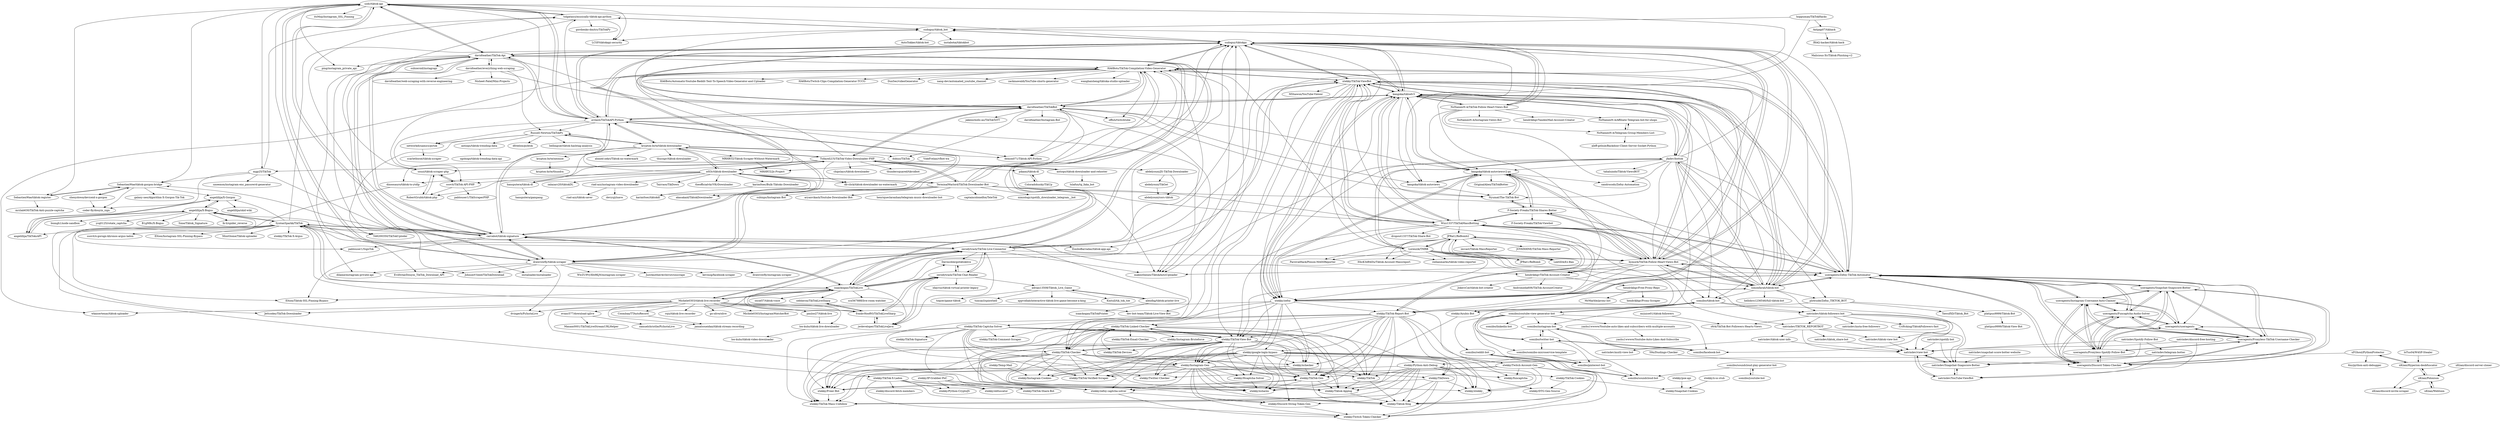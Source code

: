 digraph G {
"szdc/tiktok-api" -> "tolgatasci/musically-tiktok-api-python"
"szdc/tiktok-api" -> "davidteather/TikTok-Api"
"szdc/tiktok-api" -> "carcabot/tiktok-signature"
"szdc/tiktok-api" -> "drawrowfly/tiktok-scraper"
"szdc/tiktok-api" -> "sudoguy/tiktokpy"
"szdc/tiktok-api" -> "mgp25/TikTok"
"szdc/tiktok-api" -> "avilash/TikTokAPI-Python"
"szdc/tiktok-api" -> "itsMoji/Instagram_SSL_Pinning" ["e"=1]
"szdc/tiktok-api" -> "SebastienWae/tiktok-gorgon-bridge"
"szdc/tiktok-api" -> "ping/instagram_private_api" ["e"=1]
"szdc/tiktok-api" -> "SebastienWae/tiktok-register"
"szdc/tiktok-api" -> "snuzi/tiktok-scraper-php"
"szdc/tiktok-api" -> "dilame/instagram-private-api" ["e"=1]
"szdc/tiktok-api" -> "EmilioBarradas/tiktok-app-api"
"szdc/tiktok-api" -> "LCSP/tiktokapi-security"
"tolgatasci/musically-tiktok-api-python" -> "szdc/tiktok-api"
"tolgatasci/musically-tiktok-api-python" -> "LCSP/tiktokapi-security"
"tolgatasci/musically-tiktok-api-python" -> "sudoguy/tiktok_bot"
"tolgatasci/musically-tiktok-api-python" -> "gordienko-dmitry/TikTokPy"
"tolgatasci/musically-tiktok-api-python" -> "snuzi/tiktok-scraper-php"
"davidteather/TikTok-Api" -> "drawrowfly/tiktok-scraper"
"davidteather/TikTok-Api" -> "szdc/tiktok-api"
"davidteather/TikTok-Api" -> "carcabot/tiktok-signature"
"davidteather/TikTok-Api" -> "avilash/TikTokAPI-Python"
"davidteather/TikTok-Api" -> "sudoguy/tiktokpy"
"davidteather/TikTok-Api" -> "isaackogan/TikTokLive"
"davidteather/TikTok-Api" -> "subzeroid/instagrapi" ["e"=1]
"davidteather/TikTok-Api" -> "Evil0ctal/Douyin_TikTok_Download_API" ["e"=1]
"davidteather/TikTok-Api" -> "Johnserf-Seed/TikTokDownload" ["e"=1]
"davidteather/TikTok-Api" -> "zerodytrash/TikTok-Live-Connector"
"davidteather/TikTok-Api" -> "instaloader/instaloader" ["e"=1]
"davidteather/TikTok-Api" -> "davidteather/TikTokBot"
"davidteather/TikTok-Api" -> "davidteather/everything-web-scraping"
"davidteather/TikTok-Api" -> "ping/instagram_private_api" ["e"=1]
"davidteather/TikTok-Api" -> "HA6Bots/TikTok-Compilation-Video-Generator"
"davidteather/TikTokBot" -> "HA6Bots/TikTok-Compilation-Video-Generator"
"davidteather/TikTokBot" -> "sudoguy/tiktokpy"
"davidteather/TikTokBot" -> "Nyumat/The-TikTok-Bot"
"davidteather/TikTokBot" -> "avilash/TikTokAPI-Python"
"davidteather/TikTokBot" -> "offish/twitchtube" ["e"=1]
"davidteather/TikTokBot" -> "demon071/Tiktok-API-Python"
"davidteather/TikTokBot" -> "jakenicholls-au/TikTokToYT" ["e"=1]
"davidteather/TikTokBot" -> "kangoka/tiktodv3"
"davidteather/TikTokBot" -> "kangoka/tiktok-autoviews"
"davidteather/TikTokBot" -> "TufayelLUS/TikTok-Video-Downloader-PHP"
"davidteather/TikTokBot" -> "sudoguy/tiktok_bot"
"davidteather/TikTokBot" -> "makiisthenes/TiktokAutoUploader" ["e"=1]
"davidteather/TikTokBot" -> "kangoka/tiktok-autoviewsv2-py"
"davidteather/TikTokBot" -> "dobizz/TikTok"
"davidteather/TikTokBot" -> "davidteather/Instagram-Bot"
"drawrowfly/tiktok-scraper" -> "davidteather/TikTok-Api"
"drawrowfly/tiktok-scraper" -> "carcabot/tiktok-signature"
"drawrowfly/tiktok-scraper" -> "instaloader/instaloader" ["e"=1]
"drawrowfly/tiktok-scraper" -> "szdc/tiktok-api"
"drawrowfly/tiktok-scraper" -> "Johnserf-Seed/TikTokDownload" ["e"=1]
"drawrowfly/tiktok-scraper" -> "drawrowfly/instagram-scraper" ["e"=1]
"drawrowfly/tiktok-scraper" -> "WwZU9VyXfo9KjN/instagram-scraper" ["e"=1]
"drawrowfly/tiktok-scraper" -> "Evil0ctal/Douyin_TikTok_Download_API" ["e"=1]
"drawrowfly/tiktok-scraper" -> "sudoguy/tiktokpy"
"drawrowfly/tiktok-scraper" -> "HA6Bots/TikTok-Compilation-Video-Generator"
"drawrowfly/tiktok-scraper" -> "avilash/TikTokAPI-Python"
"drawrowfly/tiktok-scraper" -> "dvingerh/PyInstaLive" ["e"=1]
"drawrowfly/tiktok-scraper" -> "JustAnotherArchivist/snscrape" ["e"=1]
"drawrowfly/tiktok-scraper" -> "kevinzg/facebook-scraper" ["e"=1]
"drawrowfly/tiktok-scraper" -> "dilame/instagram-private-api" ["e"=1]
"HA6Bots/TikTok-Compilation-Video-Generator" -> "HA6Bots/Automatic-Youtube-Reddit-Text-To-Speech-Video-Generator-and-Uploader" ["e"=1]
"HA6Bots/TikTok-Compilation-Video-Generator" -> "davidteather/TikTokBot"
"HA6Bots/TikTok-Compilation-Video-Generator" -> "HA6Bots/Twitch-Clips-Compilation-Generator-TCCG-" ["e"=1]
"HA6Bots/TikTok-Compilation-Video-Generator" -> "sudoguy/tiktokpy"
"HA6Bots/TikTok-Compilation-Video-Generator" -> "makiisthenes/TiktokAutoUploader" ["e"=1]
"HA6Bots/TikTok-Compilation-Video-Generator" -> "DuxSec/videoGenerator" ["e"=1]
"HA6Bots/TikTok-Compilation-Video-Generator" -> "nang-dev/automated_youtube_channel" ["e"=1]
"HA6Bots/TikTok-Compilation-Video-Generator" -> "offish/twitchtube" ["e"=1]
"HA6Bots/TikTok-Compilation-Video-Generator" -> "zackmawaldi/YouTube-shorts-generator" ["e"=1]
"HA6Bots/TikTok-Compilation-Video-Generator" -> "kangoka/tiktodv3"
"HA6Bots/TikTok-Compilation-Video-Generator" -> "wkaisertexas/tiktok-uploader" ["e"=1]
"HA6Bots/TikTok-Compilation-Video-Generator" -> "wanghaisheng/tiktoka-studio-uploader" ["e"=1]
"HA6Bots/TikTok-Compilation-Video-Generator" -> "avilash/TikTokAPI-Python"
"HA6Bots/TikTok-Compilation-Video-Generator" -> "demon071/Tiktok-API-Python"
"HA6Bots/TikTok-Compilation-Video-Generator" -> "xtekky/TikTok-ViewBot"
"pikami/tiktok-dl" -> "Coloradohusky/TikUp"
"F-Society-Freaks/TikTok-Shares-Botter" -> "Nyumat/The-TikTok-Bot"
"F-Society-Freaks/TikTok-Shares-Botter" -> "F-Society-Freaks/TikTok-Viewbot"
"F-Society-Freaks/TikTok-Shares-Botter" -> "kangoka/tiktok-autoviewsv2-py"
"F-Society-Freaks/TikTok-Shares-Botter" -> "bymork/TikTok-Follow-Heart-Views-Bot"
"F-Society-Freaks/TikTok-Shares-Botter" -> "Wizz1337/TikTokMassBotting"
"antiops/tiktok-downloader-and-rehoster" -> "TufayelLUS/TikTok-Video-Downloader-PHP"
"antiops/tiktok-downloader-and-rehoster" -> "lulafun/tg_faka_bot" ["e"=1]
"kangoka/tiktodv3" -> "kangoka/tiktok-autoviewsv2-py"
"kangoka/tiktodv3" -> "sudoguy/tiktokpy"
"kangoka/tiktodv3" -> "simonfarah/tiktok-bot"
"kangoka/tiktodv3" -> "xtekky/zefoy"
"kangoka/tiktodv3" -> "useragents/Zefoy-TikTok-Automator"
"kangoka/tiktodv3" -> "xtekky/TikTok-ViewBot"
"kangoka/tiktodv3" -> "kangoka/tiktok-autoviews"
"kangoka/tiktodv3" -> "NoNameoN-A/TikTok-Follow-Heart-Views-Bot"
"kangoka/tiktodv3" -> "HA6Bots/TikTok-Compilation-Video-Generator"
"kangoka/tiktodv3" -> "bymork/TikTok-Follow-Heart-Views-Bot"
"kangoka/tiktodv3" -> "Wizz1337/TikTokMassBotting"
"kangoka/tiktodv3" -> "davidteather/TikTokBot"
"kangoka/tiktodv3" -> "Nyumat/The-TikTok-Bot"
"kangoka/tiktodv3" -> "somiibo/tiktok-bot"
"kangoka/tiktodv3" -> "jfadev/bottok"
"hoppuman/TikTokHacks" -> "kangoka/tiktok-autoviews"
"hoppuman/TikTokHacks" -> "Antpap07/tikhack"
"hoppuman/TikTokHacks" -> "sudoguy/tiktok_bot"
"avilash/TikTokAPI-Python" -> "sudoguy/tiktokpy"
"avilash/TikTokAPI-Python" -> "davidteather/TikTok-Api"
"avilash/TikTokAPI-Python" -> "demon071/Tiktok-API-Python"
"avilash/TikTokAPI-Python" -> "davidteather/TikTokBot"
"avilash/TikTokAPI-Python" -> "HA6Bots/TikTok-Compilation-Video-Generator"
"avilash/TikTokAPI-Python" -> "szdc/tiktok-api"
"avilash/TikTokAPI-Python" -> "krypton-byte/tiktok-downloader"
"avilash/TikTokAPI-Python" -> "Russell-Newton/TikTokPy"
"avilash/TikTokAPI-Python" -> "carcabot/tiktok-signature"
"avilash/TikTokAPI-Python" -> "ssovit/TikTok-API-PHP"
"avilash/TikTokAPI-Python" -> "drawrowfly/tiktok-scraper"
"avilash/TikTokAPI-Python" -> "tolgatasci/musically-tiktok-api-python"
"avilash/TikTokAPI-Python" -> "kangoka/tiktodv3"
"avilash/TikTokAPI-Python" -> "makiisthenes/TiktokAutoUploader" ["e"=1]
"avilash/TikTokAPI-Python" -> "networkdynamics/pytok"
"TufayelLUS/TikTok-Video-Downloader-PHP" -> "RobertGrubb/tiktok-php"
"TufayelLUS/TikTok-Video-Downloader-PHP" -> "snuzi/tiktok-scraper-php"
"TufayelLUS/TikTok-Video-Downloader-PHP" -> "chipslays/tiktok-downloader"
"TufayelLUS/TikTok-Video-Downloader-PHP" -> "ssovit/TikTok-API-PHP"
"TufayelLUS/TikTok-Video-Downloader-PHP" -> "antiops/tiktok-downloader-and-rehoster"
"TufayelLUS/TikTok-Video-Downloader-PHP" -> "mgp25/TikTok"
"TufayelLUS/TikTok-Video-Downloader-PHP" -> "davidteather/TikTokBot"
"TufayelLUS/TikTok-Video-Downloader-PHP" -> "pikami/tiktok-dl"
"TufayelLUS/TikTok-Video-Downloader-PHP" -> "db-click/tiktok-downloader-no-watermark"
"TufayelLUS/TikTok-Video-Downloader-PHP" -> "krypton-byte/tiktok-downloader"
"TufayelLUS/TikTok-Video-Downloader-PHP" -> "thundersquared/tikvidbot"
"TufayelLUS/TikTok-Video-Downloader-PHP" -> "TerminalWarlord/TikTok-Downloader-Bot"
"TufayelLUS/TikTok-Video-Downloader-PHP" -> "n0l3r/tiktok-downloader"
"TufayelLUS/TikTok-Video-Downloader-PHP" -> "abdelyouni/JS-TikTok-Downloader"
"TufayelLUS/TikTok-Video-Downloader-PHP" -> "HA6Bots/TikTok-Compilation-Video-Generator"
"carcabot/tiktok-signature" -> "Eltion/Tiktok-SSL-Pinning-Bypass" ["e"=1]
"carcabot/tiktok-signature" -> "davidteather/TikTok-Api"
"carcabot/tiktok-signature" -> "sudoguy/tiktokpy"
"carcabot/tiktok-signature" -> "SyntaxSparkk/TikTok"
"carcabot/tiktok-signature" -> "szdc/tiktok-api"
"carcabot/tiktok-signature" -> "SebastienWae/tiktok-gorgon-bridge"
"carcabot/tiktok-signature" -> "drawrowfly/tiktok-scraper"
"carcabot/tiktok-signature" -> "pablouser1/SignTok"
"carcabot/tiktok-signature" -> "angelillija/X-Bogus"
"carcabot/tiktok-signature" -> "mgp25/TikTok"
"carcabot/tiktok-signature" -> "isaackogan/TikTokLive"
"carcabot/tiktok-signature" -> "tolgatasci/musically-tiktok-api-python"
"carcabot/tiktok-signature" -> "EmilioBarradas/tiktok-app-api"
"carcabot/tiktok-signature" -> "avilash/TikTokAPI-Python"
"carcabot/tiktok-signature" -> "zerodytrash/TikTok-Live-Connector"
"kangoka/tiktok-autoviewsv2-py" -> "kangoka/tiktok-autoviews"
"kangoka/tiktok-autoviewsv2-py" -> "Nyumat/The-TikTok-Bot"
"kangoka/tiktok-autoviewsv2-py" -> "kangoka/tiktodv3"
"kangoka/tiktok-autoviewsv2-py" -> "bymork/TikTok-Follow-Heart-Views-Bot"
"kangoka/tiktok-autoviewsv2-py" -> "OriginalAlien/TikTokBotter"
"kangoka/tiktok-autoviewsv2-py" -> "F-Society-Freaks/TikTok-Shares-Botter"
"kangoka/tiktok-autoviewsv2-py" -> "sandrocods/Zefoy-Automation"
"kangoka/tiktok-autoviewsv2-py" -> "xtekky/zefoy"
"sudoguy/tiktokpy" -> "kangoka/tiktodv3"
"sudoguy/tiktokpy" -> "avilash/TikTokAPI-Python"
"sudoguy/tiktokpy" -> "HA6Bots/TikTok-Compilation-Video-Generator"
"sudoguy/tiktokpy" -> "sudoguy/tiktok_bot"
"sudoguy/tiktokpy" -> "makiisthenes/TiktokAutoUploader" ["e"=1]
"sudoguy/tiktokpy" -> "xtekky/TikTok-ViewBot"
"sudoguy/tiktokpy" -> "xtekky/zefoy"
"sudoguy/tiktokpy" -> "davidteather/TikTokBot"
"sudoguy/tiktokpy" -> "simonfarah/tiktok-bot"
"sudoguy/tiktokpy" -> "bymork/TikTok-Follow-Heart-Views-Bot"
"sudoguy/tiktokpy" -> "carcabot/tiktok-signature"
"sudoguy/tiktokpy" -> "useragents/Zefoy-TikTok-Automator"
"sudoguy/tiktokpy" -> "hendrikbgr/TikTok-Account-Creator"
"sudoguy/tiktokpy" -> "davidteather/TikTok-Api"
"sudoguy/tiktokpy" -> "NoNameoN-A/TikTok-Follow-Heart-Views-Bot"
"pauloo27/tiktok-live" -> "loo-kuhs/tiktok-live-downloader"
"Nyumat/The-TikTok-Bot" -> "kangoka/tiktok-autoviewsv2-py"
"Nyumat/The-TikTok-Bot" -> "F-Society-Freaks/TikTok-Shares-Botter"
"ssovit/TikTok-API-PHP" -> "RobertGrubb/tiktok-php"
"ssovit/TikTok-API-PHP" -> "snuzi/tiktok-scraper-php"
"ssovit/TikTok-API-PHP" -> "pablouser1/TikScraperPHP"
"shenydowa/deviceid-x-gorgon" -> "SebastienWae/tiktok-gorgon-bridge"
"shenydowa/deviceid-x-gorgon" -> "coder-fly/douyin_sign"
"kangoka/tiktok-autoviews" -> "kangoka/tiktok-autoviewsv2-py"
"kangoka/tiktok-autoviews" -> "Nyumat/The-TikTok-Bot"
"sudoguy/tiktok_bot" -> "AutoTokker/tiktok-bot"
"sudoguy/tiktok_bot" -> "sudoguy/tiktokpy"
"sudoguy/tiktok_bot" -> "instabotai/tiktokbot"
"sudoguy/tiktok_bot" -> "LCSP/tiktokapi-security"
"sudoguy/tiktok_bot" -> "tolgatasci/musically-tiktok-api-python"
"SebastienWae/tiktok-gorgon-bridge" -> "SebastienWae/tiktok-register"
"SebastienWae/tiktok-gorgon-bridge" -> "galaxy-neo/Algorithm-X-Gorgon-Tik-Tok"
"SebastienWae/tiktok-gorgon-bridge" -> "shenydowa/deviceid-x-gorgon"
"SebastienWae/tiktok-gorgon-bridge" -> "coder-fly/douyin_sign"
"SebastienWae/tiktok-gorgon-bridge" -> "angelillija/X-Gorgon"
"SebastienWae/tiktok-register" -> "SebastienWae/tiktok-gorgon-bridge"
"SebastienWae/tiktok-register" -> "mrzlab630/TikTok-Anti-puzzle-captcha"
"snuzi/tiktok-scraper-php" -> "RobertGrubb/tiktok-php"
"snuzi/tiktok-scraper-php" -> "ssovit/TikTok-API-PHP"
"Coloradohusky/TikUp" -> "pikami/tiktok-dl"
"mgp25/TikTok" -> "SebastienWae/tiktok-gorgon-bridge"
"mgp25/TikTok" -> "coder-fly/douyin_sign"
"mgp25/TikTok" -> "tolgatasci/musically-tiktok-api-python"
"mgp25/TikTok" -> "unoemon/instagram-enc_passowrd-generator"
"RobertGrubb/tiktok-php" -> "snuzi/tiktok-scraper-php"
"NoNameoN-A/Telegram-Group-Members-List-" -> "NoNameoN-A/Affiliate-Telegram-bot-for-shops"
"NoNameoN-A/Telegram-Group-Members-List-" -> "aleff-github/Backdoor-Client-Server-Socket-Python"
"bymork/TikTok-Follow-Heart-Views-Bot" -> "useragents/Zefoy-TikTok-Automator"
"bymork/TikTok-Follow-Heart-Views-Bot" -> "Wizz1337/TikTokMassBotting"
"bymork/TikTok-Follow-Heart-Views-Bot" -> "simonfarah/tiktok-bot"
"bymork/TikTok-Follow-Heart-Views-Bot" -> "kangoka/tiktok-autoviewsv2-py"
"bymork/TikTok-Follow-Heart-Views-Bot" -> "xtekky/TikTok-ViewBot"
"bymork/TikTok-Follow-Heart-Views-Bot" -> "F-Society-Freaks/TikTok-Shares-Botter"
"bymork/TikTok-Follow-Heart-Views-Bot" -> "sudoguy/tiktokpy"
"bymork/TikTok-Follow-Heart-Views-Bot" -> "kangoka/tiktodv3"
"bymork/TikTok-Follow-Heart-Views-Bot" -> "xtekky/zefoy"
"bymork/TikTok-Follow-Heart-Views-Bot" -> "natrixdev/tiktok-followers-bot"
"bymork/TikTok-Follow-Heart-Views-Bot" -> "somiibo/tiktok-bot"
"bymork/TikTok-Follow-Heart-Views-Bot" -> "makiisthenes/TiktokAutoUploader" ["e"=1]
"bymork/TikTok-Follow-Heart-Views-Bot" -> "HA6Bots/TikTok-Compilation-Video-Generator"
"bymork/TikTok-Follow-Heart-Views-Bot" -> "hendrikbgr/TikTok-Account-Creator"
"bymork/TikTok-Follow-Heart-Views-Bot" -> "xtekky/TikTok-View-Bot"
"hendrikbgr/Free-Proxy-Repo" -> "hendrikbgr/Proxy-Scraper"
"hendrikbgr/Free-Proxy-Repo" -> "MrMarble/proxy-list" ["e"=1]
"MRHRTZ/Tiktok-Scraper-Without-Watermark" -> "MRHRTZ/Js-Project"
"hendrikbgr/TikTok-Account-Creator" -> "Andromeda606/TikTok-AccountCreator"
"hendrikbgr/TikTok-Account-Creator" -> "hendrikbgr/Free-Proxy-Repo"
"hendrikbgr/TikTok-Account-Creator" -> "JokersCat/tiktok-bot-creator"
"Antpap07/tikhack" -> "IRAQ-hacker/tiktok-hack"
"krypton-byte/tiktok-downloader" -> "Russell-Newton/TikTokPy"
"krypton-byte/tiktok-downloader" -> "hansputera/tiktok-dl"
"krypton-byte/tiktok-downloader" -> "thucngv/tiktok-downloader"
"krypton-byte/tiktok-downloader" -> "n0l3r/tiktok-downloader"
"krypton-byte/tiktok-downloader" -> "demon071/Tiktok-API-Python"
"krypton-byte/tiktok-downloader" -> "dobizz/TikTok"
"krypton-byte/tiktok-downloader" -> "MRHRTZ/Tiktok-Scraper-Without-Watermark"
"krypton-byte/tiktok-downloader" -> "TufayelLUS/TikTok-Video-Downloader-PHP"
"krypton-byte/tiktok-downloader" -> "avilash/TikTokAPI-Python"
"krypton-byte/tiktok-downloader" -> "krypton-byte/neonize"
"krypton-byte/tiktok-downloader" -> "ahmed-zekri/Tiktok-no-watermark"
"krypton-byte/tiktok-downloader" -> "dinoosauro/tiktok-to-ytdlp"
"abdelyouni/JS-TikTok-Downloader" -> "abdelyouni/cors-tiktok"
"abdelyouni/JS-TikTok-Downloader" -> "abdelyouni/TikGet"
"antiops/tiktok-trending-data" -> "ogohogo/tiktok-trending-data-api"
"abdelyouni/TikGet" -> "abdelyouni/cors-tiktok"
"NoNameoN-A/TikTok-Follow-Heart-Views-Bot" -> "NoNameoN-A/Instagram-Views-Bot"
"NoNameoN-A/TikTok-Follow-Heart-Views-Bot" -> "kangoka/tiktodv3"
"NoNameoN-A/TikTok-Follow-Heart-Views-Bot" -> "sudoguy/tiktokpy"
"NoNameoN-A/TikTok-Follow-Heart-Views-Bot" -> "hendrikbgr/YandexMail-Account-Creator" ["e"=1]
"NoNameoN-A/TikTok-Follow-Heart-Views-Bot" -> "Nyumat/The-TikTok-Bot"
"NoNameoN-A/TikTok-Follow-Heart-Views-Bot" -> "kangoka/tiktok-autoviewsv2-py"
"NoNameoN-A/TikTok-Follow-Heart-Views-Bot" -> "sudoguy/tiktok_bot"
"NoNameoN-A/TikTok-Follow-Heart-Views-Bot" -> "NoNameoN-A/Telegram-Group-Members-List-"
"NoNameoN-A/TikTok-Follow-Heart-Views-Bot" -> "NoNameoN-A/Affiliate-Telegram-bot-for-shops"
"VideFrelan/vfbot-wa" -> "MRHRTZ/Js-Project"
"NoNameoN-A/Affiliate-Telegram-bot-for-shops" -> "NoNameoN-A/Telegram-Group-Members-List-"
"zerodytrash/TikTok-Live-Connector" -> "isaackogan/TikTokLive"
"zerodytrash/TikTok-Live-Connector" -> "zerodytrash/TikTok-Chat-Reader"
"zerodytrash/TikTok-Live-Connector" -> "frankvHoof93/TikTokLiveSharp"
"zerodytrash/TikTok-Live-Connector" -> "Michele0303/tiktok-live-recorder"
"zerodytrash/TikTok-Live-Connector" -> "jwdeveloper/TikTokLiveJava"
"zerodytrash/TikTok-Live-Connector" -> "Davincible/gotiktoklive"
"zerodytrash/TikTok-Live-Connector" -> "davidteather/TikTok-Api"
"zerodytrash/TikTok-Live-Connector" -> "sudoguy/tiktokpy"
"zerodytrash/TikTok-Live-Connector" -> "carcabot/tiktok-signature"
"zerodytrash/TikTok-Live-Connector" -> "xtekky/TikTok-ViewBot"
"zerodytrash/TikTok-Live-Connector" -> "drawrowfly/tiktok-scraper"
"zerodytrash/TikTok-Live-Connector" -> "SyntaxSparkk/TikTok"
"zerodytrash/TikTok-Live-Connector" -> "bymork/TikTok-Follow-Heart-Views-Bot"
"zerodytrash/TikTok-Live-Connector" -> "HA6Bots/TikTok-Compilation-Video-Generator"
"zerodytrash/TikTok-Live-Connector" -> "makiisthenes/TiktokAutoUploader" ["e"=1]
"simonfarah/tiktok-bot" -> "useragents/Zefoy-TikTok-Automator"
"simonfarah/tiktok-bot" -> "xtekky/TikTok-ViewBot"
"simonfarah/tiktok-bot" -> "kangoka/tiktodv3"
"simonfarah/tiktok-bot" -> "bymork/TikTok-Follow-Heart-Views-Bot"
"simonfarah/tiktok-bot" -> "xtekky/zefoy"
"simonfarah/tiktok-bot" -> "sudoguy/tiktokpy"
"simonfarah/tiktok-bot" -> "jfadev/bottok"
"simonfarah/tiktok-bot" -> "Wizz1337/TikTokMassBotting"
"simonfarah/tiktok-bot" -> "natrixdev/tiktok-followers-bot"
"simonfarah/tiktok-bot" -> "kangoka/tiktok-autoviewsv2-py"
"simonfarah/tiktok-bot" -> "somiibo/tiktok-bot"
"simonfarah/tiktok-bot" -> "plowside/Zefoy_TIKTOK_BOT"
"simonfarah/tiktok-bot" -> "HA6Bots/TikTok-Compilation-Video-Generator"
"simonfarah/tiktok-bot" -> "F-Society-Freaks/TikTok-Shares-Botter"
"simonfarah/tiktok-bot" -> "hellobro1236546/full-tiktok-bot"
"Wizz1337/TikTokMassBotting" -> "bymork/TikTok-Follow-Heart-Views-Bot"
"Wizz1337/TikTokMassBotting" -> "xtekky/TikTok-ViewBot"
"Wizz1337/TikTokMassBotting" -> "useragents/Zefoy-TikTok-Automator"
"Wizz1337/TikTokMassBotting" -> "F-Society-Freaks/TikTok-Shares-Botter"
"Wizz1337/TikTokMassBotting" -> "simonfarah/tiktok-bot"
"Wizz1337/TikTokMassBotting" -> "kangoka/tiktodv3"
"Wizz1337/TikTokMassBotting" -> "xtekky/zefoy"
"Wizz1337/TikTokMassBotting" -> "sudoguy/tiktokpy"
"Wizz1337/TikTokMassBotting" -> "xtekky/TikTok-View-Bot"
"Wizz1337/TikTokMassBotting" -> "HA6Bots/TikTok-Compilation-Video-Generator"
"Wizz1337/TikTokMassBotting" -> "dropout1337/TikTok-Share-Bot" ["e"=1]
"Wizz1337/TikTokMassBotting" -> "hendrikbgr/TikTok-Account-Creator"
"Wizz1337/TikTokMassBotting" -> "kangoka/tiktok-autoviewsv2-py"
"Wizz1337/TikTokMassBotting" -> "xtekky/TikTok-Report-Bot"
"Wizz1337/TikTokMassBotting" -> "JPRat1/ReBomb2"
"useragents/Proxyless-TikTok-Username-Checker" -> "useragents/Discord-Token-Checker"
"useragents/Proxyless-TikTok-Username-Checker" -> "useragents/Proxyless-Spotify-Follow-Bot"
"useragents/Proxyless-TikTok-Username-Checker" -> "useragents/useragents"
"useragents/Proxyless-TikTok-Username-Checker" -> "useragents/Funcaptcha-Audio-Solver"
"useragents/Proxyless-TikTok-Username-Checker" -> "useragents/Instagram-Username-Auto-Claimer"
"useragents/Proxyless-TikTok-Username-Checker" -> "useragents/Snapchat-Snapscore-Botter"
"useragents/Proxyless-TikTok-Username-Checker" -> "useragents/Zefoy-TikTok-Automator"
"useragents/Instagram-Username-Auto-Claimer" -> "useragents/useragents"
"useragents/Instagram-Username-Auto-Claimer" -> "useragents/Discord-Token-Checker"
"useragents/Instagram-Username-Auto-Claimer" -> "useragents/Proxyless-Spotify-Follow-Bot"
"useragents/Instagram-Username-Auto-Claimer" -> "useragents/Proxyless-TikTok-Username-Checker"
"useragents/Instagram-Username-Auto-Claimer" -> "useragents/Funcaptcha-Audio-Solver"
"useragents/Instagram-Username-Auto-Claimer" -> "useragents/Snapchat-Snapscore-Botter"
"useragents/Instagram-Username-Auto-Claimer" -> "useragents/Zefoy-TikTok-Automator"
"useragents/Proxyless-Spotify-Follow-Bot" -> "useragents/Discord-Token-Checker"
"useragents/Proxyless-Spotify-Follow-Bot" -> "useragents/useragents"
"useragents/Proxyless-Spotify-Follow-Bot" -> "useragents/Proxyless-TikTok-Username-Checker"
"useragents/Proxyless-Spotify-Follow-Bot" -> "useragents/Funcaptcha-Audio-Solver"
"useragents/Proxyless-Spotify-Follow-Bot" -> "useragents/Instagram-Username-Auto-Claimer"
"useragents/Proxyless-Spotify-Follow-Bot" -> "useragents/Snapchat-Snapscore-Botter"
"useragents/Proxyless-Spotify-Follow-Bot" -> "useragents/Zefoy-TikTok-Automator"
"useragents/useragents" -> "useragents/Discord-Token-Checker"
"useragents/useragents" -> "useragents/Instagram-Username-Auto-Claimer"
"useragents/useragents" -> "useragents/Proxyless-Spotify-Follow-Bot"
"useragents/useragents" -> "useragents/Proxyless-TikTok-Username-Checker"
"useragents/useragents" -> "useragents/Funcaptcha-Audio-Solver"
"useragents/Discord-Token-Checker" -> "useragents/useragents"
"useragents/Discord-Token-Checker" -> "useragents/Proxyless-Spotify-Follow-Bot"
"useragents/Discord-Token-Checker" -> "useragents/Funcaptcha-Audio-Solver"
"useragents/Discord-Token-Checker" -> "useragents/Proxyless-TikTok-Username-Checker"
"useragents/Discord-Token-Checker" -> "useragents/Instagram-Username-Auto-Claimer"
"useragents/Discord-Token-Checker" -> "useragents/Zefoy-TikTok-Automator"
"useragents/Discord-Token-Checker" -> "useragents/Snapchat-Snapscore-Botter"
"xtekky/Instagram-Gen" -> "xtekky/TikTok-Gen"
"xtekky/Instagram-Gen" -> "xtekky/Tiktok-Xlog"
"xtekky/Instagram-Gen" -> "xtekky/xshares"
"xtekky/Instagram-Gen" -> "xtekky/Tiktok-Applog"
"xtekky/Instagram-Gen" -> "xtekky/xtekky_"
"xtekky/Instagram-Gen" -> "xtekky/TikTok-Mass-Unfollow"
"xtekky/Instagram-Gen" -> "xtekky/Hcaptcha-Solver"
"xtekky/Instagram-Gen" -> "xtekky/funcaptcha"
"xtekky/Instagram-Gen" -> "xtekky/Instagram-Cookies"
"xtekky/Instagram-Gen" -> "xtekky/Twitter-Checker"
"xtekky/Instagram-Gen" -> "xtekky/Discord-String-Token-Gen"
"xtekky/Instagram-Gen" -> "xtekky/TikTok-Verified-Scraper"
"xtekky/Instagram-Gen" -> "xtekky/TikDown"
"xtekky/Instagram-Gen" -> "xtekky/Twitch-Token-Checker"
"xtekky/Instagram-Gen" -> "xtekky/zefoy-captcha-solver"
"xtekky/zefoy" -> "xtekky/TikTok-ViewBot"
"xtekky/zefoy" -> "xtekky/TikTok-View-Bot"
"xtekky/zefoy" -> "xtekky/TikTok-Report-Bot"
"xtekky/zefoy" -> "useragents/Zefoy-TikTok-Automator"
"xtekky/zefoy" -> "xtekky/TikTok-Checker"
"xtekky/zefoy" -> "kangoka/tiktodv3"
"xtekky/zefoy" -> "simonfarah/tiktok-bot"
"xtekky/zefoy" -> "xtekky/Instagram-Gen"
"xtekky/zefoy" -> "sudoguy/tiktokpy"
"xtekky/zefoy" -> "xtekky/TikTok-Comment-Scraper"
"xtekky/zefoy" -> "xtekky/xchecker"
"xtekky/zefoy" -> "xtekky/google-login-bypass"
"xtekky/zefoy" -> "kangoka/tiktok-autoviewsv2-py"
"xtekky/zefoy" -> "xtekky/zefoy-captcha-solver"
"xtekky/zefoy" -> "xtekky/Twitch-Account-Gen"
"useragents/Funcaptcha-Audio-Solver" -> "useragents/Discord-Token-Checker"
"useragents/Funcaptcha-Audio-Solver" -> "useragents/Proxyless-Spotify-Follow-Bot"
"useragents/Funcaptcha-Audio-Solver" -> "useragents/Proxyless-TikTok-Username-Checker"
"useragents/Funcaptcha-Audio-Solver" -> "useragents/useragents"
"useragents/Funcaptcha-Audio-Solver" -> "useragents/Instagram-Username-Auto-Claimer"
"useragents/Funcaptcha-Audio-Solver" -> "useragents/Zefoy-TikTok-Automator"
"useragents/Funcaptcha-Audio-Solver" -> "useragents/Snapchat-Snapscore-Botter"
"useragents/Snapchat-Snapscore-Botter" -> "useragents/Proxyless-Spotify-Follow-Bot"
"useragents/Snapchat-Snapscore-Botter" -> "useragents/Discord-Token-Checker"
"useragents/Snapchat-Snapscore-Botter" -> "useragents/Proxyless-TikTok-Username-Checker"
"useragents/Snapchat-Snapscore-Botter" -> "useragents/Funcaptcha-Audio-Solver"
"useragents/Snapchat-Snapscore-Botter" -> "useragents/Instagram-Username-Auto-Claimer"
"useragents/Snapchat-Snapscore-Botter" -> "useragents/useragents"
"useragents/Snapchat-Snapscore-Botter" -> "useragents/Zefoy-TikTok-Automator"
"useragents/Zefoy-TikTok-Automator" -> "useragents/Discord-Token-Checker"
"useragents/Zefoy-TikTok-Automator" -> "useragents/Proxyless-Spotify-Follow-Bot"
"useragents/Zefoy-TikTok-Automator" -> "useragents/Funcaptcha-Audio-Solver"
"useragents/Zefoy-TikTok-Automator" -> "useragents/Proxyless-TikTok-Username-Checker"
"useragents/Zefoy-TikTok-Automator" -> "useragents/Snapchat-Snapscore-Botter"
"useragents/Zefoy-TikTok-Automator" -> "useragents/useragents"
"useragents/Zefoy-TikTok-Automator" -> "useragents/Instagram-Username-Auto-Claimer"
"useragents/Zefoy-TikTok-Automator" -> "xtekky/TikTok-ViewBot"
"useragents/Zefoy-TikTok-Automator" -> "bymork/TikTok-Follow-Heart-Views-Bot"
"useragents/Zefoy-TikTok-Automator" -> "xtekky/zefoy"
"useragents/Zefoy-TikTok-Automator" -> "simonfarah/tiktok-bot"
"useragents/Zefoy-TikTok-Automator" -> "kangoka/tiktodv3"
"useragents/Zefoy-TikTok-Automator" -> "Wizz1337/TikTokMassBotting"
"zerodytrash/TikTok-Chat-Reader" -> "zerodytrash/TikTok-Live-Connector"
"zerodytrash/TikTok-Chat-Reader" -> "isaackogan/TikTokLive"
"zerodytrash/TikTok-Chat-Reader" -> "Davincible/gotiktoklive"
"zerodytrash/TikTok-Chat-Reader" -> "jwdeveloper/TikTokLiveJava"
"zerodytrash/TikTok-Chat-Reader" -> "frankvHoof93/TikTokLiveSharp"
"zerodytrash/TikTok-Chat-Reader" -> "adrian13508/Tiktok_Live_Game"
"zerodytrash/TikTok-Chat-Reader" -> "idayrus/tiktok-virtual-printer-legacy"
"n0l3r/tiktok-downloader" -> "krypton-byte/tiktok-downloader"
"n0l3r/tiktok-downloader" -> "akasakaid/TiktokDownloader"
"n0l3r/tiktok-downloader" -> "TufayelLUS/TikTok-Video-Downloader-PHP"
"n0l3r/tiktok-downloader" -> "dinoosauro/tiktok-to-ytdlp"
"n0l3r/tiktok-downloader" -> "db-click/tiktok-downloader-no-watermark"
"n0l3r/tiktok-downloader" -> "zalazarc20/tiktokDL"
"n0l3r/tiktok-downloader" -> "Russell-Newton/TikTokPy"
"n0l3r/tiktok-downloader" -> "TerminalWarlord/TikTok-Downloader-Bot"
"n0l3r/tiktok-downloader" -> "hansputera/tiktok-dl"
"n0l3r/tiktok-downloader" -> "riad-azz/instagram-video-downloader"
"n0l3r/tiktok-downloader" -> "karim0sec/Bulk-Tiktoks-Downloader"
"n0l3r/tiktok-downloader" -> "karim0sec/tiktokdl"
"n0l3r/tiktok-downloader" -> "HA6Bots/TikTok-Compilation-Video-Generator"
"n0l3r/tiktok-downloader" -> "Tairraos/TikDown" ["e"=1]
"n0l3r/tiktok-downloader" -> "theofficialvkr/VKrDownloader"
"TerminalWarlord/TikTok-Downloader-Bot" -> "akasakaid/TiktokDownloader"
"TerminalWarlord/TikTok-Downloader-Bot" -> "subinps/Instagram-Bot" ["e"=1]
"TerminalWarlord/TikTok-Downloader-Bot" -> "aryanvikash/Youtube-Downloader-Bot" ["e"=1]
"TerminalWarlord/TikTok-Downloader-Bot" -> "HA6Bots/TikTok-Compilation-Video-Generator"
"TerminalWarlord/TikTok-Downloader-Bot" -> "TufayelLUS/TikTok-Video-Downloader-PHP"
"TerminalWarlord/TikTok-Downloader-Bot" -> "bymork/TikTok-Follow-Heart-Views-Bot"
"TerminalWarlord/TikTok-Downloader-Bot" -> "henriqueclaranhan/telegram-music-downloader-bot" ["e"=1]
"TerminalWarlord/TikTok-Downloader-Bot" -> "davidteather/TikTokBot"
"TerminalWarlord/TikTok-Downloader-Bot" -> "captaincolonelfox/TeleTok"
"TerminalWarlord/TikTok-Downloader-Bot" -> "sudoguy/tiktokpy"
"TerminalWarlord/TikTok-Downloader-Bot" -> "n0l3r/tiktok-downloader"
"TerminalWarlord/TikTok-Downloader-Bot" -> "useragents/Zefoy-TikTok-Automator"
"TerminalWarlord/TikTok-Downloader-Bot" -> "makiisthenes/TiktokAutoUploader" ["e"=1]
"TerminalWarlord/TikTok-Downloader-Bot" -> "Wizz1337/TikTokMassBotting"
"TerminalWarlord/TikTok-Downloader-Bot" -> "nimiology/spotify_downloader_telegram__bot" ["e"=1]
"isaackogan/TikTokLive" -> "zerodytrash/TikTok-Live-Connector"
"isaackogan/TikTokLive" -> "zerodytrash/TikTok-Chat-Reader"
"isaackogan/TikTokLive" -> "Michele0303/tiktok-live-recorder"
"isaackogan/TikTokLive" -> "jwdeveloper/TikTokLiveJava"
"isaackogan/TikTokLive" -> "davidteather/TikTok-Api"
"isaackogan/TikTokLive" -> "frankvHoof93/TikTokLiveSharp"
"isaackogan/TikTokLive" -> "sudoguy/tiktokpy"
"isaackogan/TikTokLive" -> "carcabot/tiktok-signature"
"isaackogan/TikTokLive" -> "Davincible/gotiktoklive"
"isaackogan/TikTokLive" -> "SyntaxSparkk/TikTok"
"isaackogan/TikTokLive" -> "sebheron/TikTokLiveSharp"
"isaackogan/TikTokLive" -> "xtekky/TikTok-ViewBot"
"isaackogan/TikTokLive" -> "Eltion/Tiktok-SSL-Pinning-Bypass" ["e"=1]
"isaackogan/TikTokLive" -> "scx567888/live-room-watcher" ["e"=1]
"isaackogan/TikTokLive" -> "oscie57/tiktok-voice" ["e"=1]
"xtekky/IP-Grabber-PoC" -> "xtekky/zefoy-captcha-solver"
"xtekky/IP-Grabber-PoC" -> "xtekky/Python-CryptoJS"
"xtekky/IP-Grabber-PoC" -> "xtekky/obfuscator"
"xtekky/IP-Grabber-PoC" -> "xtekky/TikTok-Share-Bot"
"xtekky/Twitch-Account-Gen" -> "xtekky/funcaptcha"
"xtekky/Twitch-Account-Gen" -> "xtekky/Twitter-Checker"
"xtekky/Twitch-Account-Gen" -> "xtekky/Twitch-Token-Checker"
"xtekky/Twitch-Account-Gen" -> "xtekky/Tiktok-Xlog"
"xtekky/Twitch-Account-Gen" -> "xtekky/TikTok-Gen"
"xtekky/Twitch-Account-Gen" -> "xtekky/xtekky_"
"JPRat1/ReBomb2" -> "xtekky/TikTok-Report-Bot"
"JPRat1/ReBomb2" -> "JPRat1/ReBomb"
"JPRat1/ReBomb2" -> "Lorenzik/TMRB"
"JPRat1/ReBomb2" -> "LeetIDA/Ez-Ban"
"JPRat1/ReBomb2" -> "natrixdev/TIKTOK_REPORTBOT"
"JPRat1/ReBomb2" -> "JOY6IX9INE/TikTok-Mass-Reporter"
"JPRat1/ReBomb2" -> "ParzivalHack/Poison-MASSReporter"
"JPRat1/ReBomb2" -> "H4cK3dR4Du/Tiktok-Account-Massreport" ["e"=1]
"JPRat1/ReBomb2" -> "imvast/Tiktok-MassReporter" ["e"=1]
"JPRat1/ReBomb2" -> "redianmarku/tiktok-video-reporter"
"sebheron/TikTokLiveSharp" -> "frankvHoof93/TikTokLiveSharp"
"hansputera/tiktok-dl" -> "hansputera/gampang"
"59n/Duolingo-Checker" -> "useragents/Discord-Token-Checker"
"IRAQ-hacker/tiktok-hack" -> "Malicious-Xv/Tiktok-Phishing-v2"
"Davincible/gotiktoklive" -> "zerodytrash/TikTok-Chat-Reader"
"evanc577/download-iglive" -> "samuelchristlie/PyInstaLive"
"evanc577/download-iglive" -> "Maxam0001/TikTokLiveStreamURLHelper"
"xtekky/xchecker" -> "xtekky/TikTok-Gen"
"xtekky/xchecker" -> "xtekky/TikTok-Verified-Scraper"
"xtekky/TikTok-Report-Bot" -> "xtekky/TikTok-View-Bot"
"xtekky/TikTok-Report-Bot" -> "xtekky/xchecker"
"xtekky/TikTok-Report-Bot" -> "xtekky/TikTok-Linked-Checker"
"xtekky/TikTok-Report-Bot" -> "xtekky/Instagram-Gen"
"xtekky/TikTok-Report-Bot" -> "xtekky/TikTok-Checker"
"xtekky/TikTok-Report-Bot" -> "xtekky/TikTok-Gen"
"xtekky/TikTok-Report-Bot" -> "xtekky/google-login-bypass"
"xtekky/TikTok-Report-Bot" -> "xtekky/TikDown"
"xtekky/TikTok-Report-Bot" -> "xtekky/Tiktok-Xlog"
"xtekky/TikTok-Report-Bot" -> "xtekky/TikTok"
"xtekky/TikTok-Report-Bot" -> "xtekky/TikTok-Verified-Scraper"
"xtekky/TikTok-Report-Bot" -> "JPRat1/ReBomb2"
"xtekky/TikTok-Report-Bot" -> "xtekky/xtekky_"
"xtekky/TikTok-Report-Bot" -> "xtekky/xshares"
"xtekky/TikTok-Report-Bot" -> "xtekky/Tiktok-Applog"
"karim0sec/Bulk-Tiktoks-Downloader" -> "karim0sec/tiktokdl"
"xtekky/google-login-bypass" -> "xtekky/funcaptcha"
"xtekky/google-login-bypass" -> "xtekky/xtekky_"
"xtekky/google-login-bypass" -> "xtekky/xshares"
"xtekky/google-login-bypass" -> "xtekky/TikTok-Verified-Scraper"
"xtekky/google-login-bypass" -> "xtekky/Tiktok-Xlog"
"xtekky/google-login-bypass" -> "xtekky/zefoy-captcha-solver"
"xtekky/google-login-bypass" -> "xtekky/TikDown"
"xtekky/google-login-bypass" -> "xtekky/Instagram-Gen"
"xtekky/google-login-bypass" -> "xtekky/Discord-String-Token-Gen"
"xtekky/google-login-bypass" -> "xtekky/Hcaptcha-Solver"
"xtekky/google-login-bypass" -> "xtekky/Twitter-Checker"
"xtekky/google-login-bypass" -> "xtekky/TikTok-Mass-Unfollow"
"xtekky/google-login-bypass" -> "xtekky/Twitch-Token-Checker"
"xtekky/google-login-bypass" -> "xtekky/Instagram-Cookies"
"xtekky/google-login-bypass" -> "xtekky/xchecker"
"xtekky/TikDown" -> "xtekky/Twitch-Token-Checker"
"xtekky/TikDown" -> "xtekky/zefoy-captcha-solver"
"xtekky/TikDown" -> "xtekky/TikTok-Mass-Unfollow"
"xtekky/TikDown" -> "xtekky/xtekky_"
"xtekky/TikDown" -> "xtekky/Tiktok-Xlog"
"natrixdev/TIKTOK_REPORTBOT" -> "natrixdev/view-bot"
"natrixdev/TIKTOK_REPORTBOT" -> "natrixdev/Snapchat-Snapscore-Botter"
"natrixdev/TIKTOK_REPORTBOT" -> "natrixdev/tiktok-user-info"
"natrixdev/TIKTOK_REPORTBOT" -> "natrixdev/tiktok_share-bot"
"natrixdev/TIKTOK_REPORTBOT" -> "natrixdev/tiktok-view-bot"
"adrian13508/Tiktok_Live_Game" -> "Kintull/tik_tok_toe"
"adrian13508/Tiktok_Live_Game" -> "alexdhg/tiktok-printer-live"
"adrian13508/Tiktok_Live_Game" -> "toqcer/game-tiktok"
"adrian13508/Tiktok_Live_Game" -> "tuncayl/spinwhell"
"adrian13508/Tiktok_Live_Game" -> "appvidlab/interactive-tiktok-live-game-become-a-king"
"natrixdev/tiktok_share-bot" -> "natrixdev/view-bot"
"SyntaxSparkk/TikTok" -> "Eltion/Tiktok-SSL-Pinning-Bypass" ["e"=1]
"SyntaxSparkk/TikTok" -> "ssovit/x-gorogn-khronos-argus-ladon" ["e"=1]
"SyntaxSparkk/TikTok" -> "angelillija/X-Gorgon"
"SyntaxSparkk/TikTok" -> "xtekky/TikTok-Captcha-Solver"
"SyntaxSparkk/TikTok" -> "angelillija/X-Bogus"
"SyntaxSparkk/TikTok" -> "carcabot/tiktok-signature"
"SyntaxSparkk/TikTok" -> "angelillija/TikToksAPI"
"SyntaxSparkk/TikTok" -> "Eltion/Instagram-SSL-Pinning-Bypass" ["e"=1]
"SyntaxSparkk/TikTok" -> "sudoguy/tiktokpy"
"SyntaxSparkk/TikTok" -> "xtekky/TikTok-X-Ladon"
"SyntaxSparkk/TikTok" -> "hendrikbgr/TikTok-Account-Creator"
"SyntaxSparkk/TikTok" -> "MiniGlome/Tiktok-uploader" ["e"=1]
"SyntaxSparkk/TikTok" -> "isaackogan/TikTokLive"
"SyntaxSparkk/TikTok" -> "546200350/TikTokUploder" ["e"=1]
"SyntaxSparkk/TikTok" -> "xtekky/TIkTok-X-Argus" ["e"=1]
"xtekky/TikTok-ViewBot" -> "xtekky/zefoy"
"xtekky/TikTok-ViewBot" -> "useragents/Zefoy-TikTok-Automator"
"xtekky/TikTok-ViewBot" -> "simonfarah/tiktok-bot"
"xtekky/TikTok-ViewBot" -> "xtekky/TikTok-Report-Bot"
"xtekky/TikTok-ViewBot" -> "kangoka/tiktodv3"
"xtekky/TikTok-ViewBot" -> "bymork/TikTok-Follow-Heart-Views-Bot"
"xtekky/TikTok-ViewBot" -> "sudoguy/tiktokpy"
"xtekky/TikTok-ViewBot" -> "Wizz1337/TikTokMassBotting"
"xtekky/TikTok-ViewBot" -> "xtekky/TikTok-Checker"
"xtekky/TikTok-ViewBot" -> "xtekky/TikTok-View-Bot"
"xtekky/TikTok-ViewBot" -> "jfadev/bottok"
"xtekky/TikTok-ViewBot" -> "xtekky/TikTok-Linked-Checker"
"xtekky/TikTok-ViewBot" -> "HA6Bots/TikTok-Compilation-Video-Generator"
"xtekky/TikTok-ViewBot" -> "MShawon/YouTube-Viewer" ["e"=1]
"xtekky/TikTok-ViewBot" -> "xtekky/Instagram-Gen"
"somiibo/tiktok-bot" -> "somiibo/youtube-view-generator-bot"
"somiibo/tiktok-bot" -> "somiibo/instagram-bot"
"somiibo/tiktok-bot" -> "somiibo/twitter-bot"
"somiibo/tiktok-bot" -> "natrixdev/tiktok-followers-bot"
"somiibo/tiktok-bot" -> "somiibo/facebook-bot"
"davidteather/everything-web-scraping" -> "davidteather/web-scraping-with-reverse-engineering"
"davidteather/everything-web-scraping" -> "davidteather/TikTok-Api"
"davidteather/everything-web-scraping" -> "Nisheet-Patel/Mini-Projects" ["e"=1]
"davidteather/everything-web-scraping" -> "davidteather/TikTokBot"
"davidteather/everything-web-scraping" -> "Russell-Newton/TikTokPy"
"Michele0303/tiktok-live-recorder" -> "Coombaa/TTAutoRecord"
"Michele0303/tiktok-live-recorder" -> "pauloo27/tiktok-live"
"Michele0303/tiktok-live-recorder" -> "isaackogan/TikTokLive"
"Michele0303/tiktok-live-recorder" -> "dvingerh/PyInstaLive" ["e"=1]
"Michele0303/tiktok-live-recorder" -> "zerodytrash/TikTok-Live-Connector"
"Michele0303/tiktok-live-recorder" -> "evanc577/download-iglive"
"Michele0303/tiktok-live-recorder" -> "loo-kuhs/tiktok-live-downloader"
"Michele0303/tiktok-live-recorder" -> "roju/tiktok-live-recorder"
"Michele0303/tiktok-live-recorder" -> "go-olive/olive" ["e"=1]
"Michele0303/tiktok-live-recorder" -> "dev-bot-team/Tiktok-Live-View-Bot"
"Michele0303/tiktok-live-recorder" -> "Jettcodey/TikTok-Downloader"
"Michele0303/tiktok-live-recorder" -> "Michele0303/InstagramWatcherBot"
"Michele0303/tiktok-live-recorder" -> "wkaisertexas/tiktok-uploader" ["e"=1]
"Michele0303/tiktok-live-recorder" -> "SyntaxSparkk/TikTok"
"Michele0303/tiktok-live-recorder" -> "jamalsoueidan/tiktok-stream-recording"
"xtekky/TikTok-Cookies" -> "xtekky/DTG-Gen-Source"
"xtekky/TikTok-Cookies" -> "xtekky/Snapchat-Cookies"
"natrixdev/tiktok-followers-bot" -> "natrixdev/insta-free-followers" ["e"=1]
"natrixdev/tiktok-followers-bot" -> "Criftcking/TiktokFollowers-fast"
"natrixdev/tiktok-followers-bot" -> "natrixdev/view-bot"
"natrixdev/tiktok-followers-bot" -> "natrixdev/tiktok-view-bot"
"natrixdev/tiktok-followers-bot" -> "natrixdev/TIKTOK_REPORTBOT"
"natrixdev/tiktok-followers-bot" -> "natrixdev/Snapchat-Snapscore-Botter"
"natrixdev/tiktok-followers-bot" -> "z6rk/TikTok-Bot-Followers-Hearts-Views"
"somiibo/youtube-view-generator-bot" -> "somiibo/tiktok-bot"
"somiibo/youtube-view-generator-bot" -> "somiibo/twitter-bot"
"somiibo/youtube-view-generator-bot" -> "yashu1wwww/Youtube-auto-likes-and-subscribers-with-multiple-accounts"
"somiibo/youtube-view-generator-bot" -> "somiibo/pinterest-bot"
"somiibo/youtube-view-generator-bot" -> "somiibo/facebook-bot"
"somiibo/youtube-view-generator-bot" -> "somiibo/instagram-bot"
"somiibo/youtube-view-generator-bot" -> "somiibo/somiibo-microservice-template"
"somiibo/youtube-view-generator-bot" -> "somiibo/linkedin-bot"
"somiibo/youtube-view-generator-bot" -> "somiibo/reddit-bot"
"Lorenzik/TMRB" -> "JPRat1/ReBomb2"
"Lorenzik/TMRB" -> "xtekky/TikTok-Report-Bot"
"Lorenzik/TMRB" -> "H4cK3dR4Du/Tiktok-Account-Massreport" ["e"=1]
"Lorenzik/TMRB" -> "jfadev/bottok"
"Lorenzik/TMRB" -> "bymork/TikTok-Follow-Heart-Views-Bot"
"Lorenzik/TMRB" -> "LeetIDA/Ez-Ban"
"Lorenzik/TMRB" -> "useragents/Zefoy-TikTok-Automator"
"Lorenzik/TMRB" -> "redianmarku/tiktok-video-reporter"
"Lorenzik/TMRB" -> "xtekky/TikTok-ViewBot"
"Lorenzik/TMRB" -> "xtekky/zefoy"
"Lorenzik/TMRB" -> "ParzivalHack/Poison-MASSReporter"
"Lorenzik/TMRB" -> "JPRat1/ReBomb"
"Lorenzik/TMRB" -> "simonfarah/tiktok-bot"
"Lorenzik/TMRB" -> "kangoka/tiktodv3"
"somiibo/somiibo-microservice-template" -> "somiibo/pinterest-bot"
"xtekky/Discord-String-Token-Gen" -> "xtekky/Twitch-Token-Checker"
"angelillija/X-Gorgon" -> "angelillija/TikToksAPI"
"angelillija/X-Gorgon" -> "angelillija/X-Bogus"
"angelillija/X-Gorgon" -> "angelillija/skid-wiki"
"xtekky/TikTok-Checker" -> "xtekky/xchecker"
"xtekky/TikTok-Checker" -> "xtekky/Instagram-Gen"
"xtekky/TikTok-Checker" -> "xtekky/TikTok-Gen"
"xtekky/TikTok-Checker" -> "xtekky/TikTok-Linked-Checker"
"xtekky/TikTok-Checker" -> "xtekky/TikTok"
"xtekky/TikTok-Checker" -> "xtekky/xshares"
"xtekky/TikTok-Checker" -> "xtekky/TikTok-View-Bot"
"xtekky/TikTok-Checker" -> "xtekky/Tiktok-Applog"
"xtekky/TikTok-Checker" -> "xtekky/Instagram-Cookies"
"xtekky/TikTok-Checker" -> "xtekky/Freer-Bot"
"xtekky/TikTok-Checker" -> "xtekky/xtekky_"
"xtekky/TikTok-Checker" -> "xtekky/TikTok-Mass-Unfollow"
"xtekky/TikTok-Checker" -> "xtekky/zefoy-captcha-solver"
"xtekky/TikTok-Checker" -> "xtekky/Tiktok-Xlog"
"xtekky/TikTok-Checker" -> "xtekky/TikTok-Verified-Scraper"
"xtekky/TikTok-Captcha-Solver" -> "xtekky/Python-Anti-Debug"
"xtekky/TikTok-Captcha-Solver" -> "xtekky/TikTok-Gen"
"xtekky/TikTok-Captcha-Solver" -> "xtekky/xshares"
"xtekky/TikTok-Captcha-Solver" -> "xtekky/TikTok-Signature"
"xtekky/TikTok-Captcha-Solver" -> "xtekky/zefoy-captcha-solver"
"xtekky/TikTok-Captcha-Solver" -> "xtekky/Tiktok-Applog"
"xtekky/TikTok-Captcha-Solver" -> "xtekky/Instagram-Gen"
"xtekky/TikTok-Captcha-Solver" -> "xtekky/TikTok"
"xtekky/TikTok-Captcha-Solver" -> "xtekky/TikTok-Comment-Scraper"
"xtekky/TikTok-Captcha-Solver" -> "xtekky/TikTok-Checker"
"xtekky/TikTok-Captcha-Solver" -> "xtekky/TikTok-Mass-Unfollow"
"xtekky/TikTok-Captcha-Solver" -> "xtekky/xchecker"
"xtekky/TikTok-Captcha-Solver" -> "xtekky/Freer-Bot"
"xtekky/TikTok-Captcha-Solver" -> "xtekky/TikTok-View-Bot"
"xtekky/TikTok-Captcha-Solver" -> "xtekky/Twitter-Checker"
"xtekky/TikTok-Linked-Checker" -> "xtekky/TikTok-Gen"
"xtekky/TikTok-Linked-Checker" -> "xtekky/xchecker"
"xtekky/TikTok-Linked-Checker" -> "xtekky/TikTok-Checker"
"xtekky/TikTok-Linked-Checker" -> "xtekky/TikTok"
"xtekky/TikTok-Linked-Checker" -> "xtekky/TikTok-Verified-Scraper"
"xtekky/TikTok-Linked-Checker" -> "xtekky/Instagram-Gen"
"xtekky/TikTok-Linked-Checker" -> "xtekky/TikTok-Mass-Unfollow"
"xtekky/TikTok-Linked-Checker" -> "xtekky/TikTok-Email-Checker"
"xtekky/TikTok-Linked-Checker" -> "xtekky/TikTok-View-Bot"
"xtekky/TikTok-Linked-Checker" -> "xtekky/xshares"
"xtekky/TikTok-Linked-Checker" -> "xtekky/Freer-Bot"
"xtekky/TikTok-Linked-Checker" -> "xtekky/TikTok-Devices"
"xtekky/TikTok-Linked-Checker" -> "xtekky/Instagram-Bruteforce"
"xtekky/zefoy-captcha-solver" -> "xtekky/Discord-String-Token-Gen"
"xtekky/zefoy-captcha-solver" -> "xtekky/Twitch-Token-Checker"
"xtekky/Tiktok-Applog" -> "xtekky/Tiktok-Xlog"
"xtekky/TikTok-X-Ladon" -> "xtekky/Python-CryptoJS"
"xtekky/TikTok-X-Ladon" -> "xtekky/obfuscator"
"xtekky/TikTok-X-Ladon" -> "xtekky/Twitch-Token-Checker"
"xtekky/TikTok-X-Ladon" -> "xtekky/Tiktok-Xlog"
"xtekky/TikTok-X-Ladon" -> "xtekky/Tiktok-Applog"
"xtekky/TikTok-X-Ladon" -> "xtekky/discord-fetch-members"
"xtekky/Hcaptcha-Solver" -> "xtekky/xshares"
"xtekky/Python-Anti-Debug" -> "xtekky/TikTok-Mass-Unfollow"
"xtekky/Python-Anti-Debug" -> "xtekky/Tiktok-Xlog"
"xtekky/Python-Anti-Debug" -> "xtekky/Freer-Bot"
"xtekky/Python-Anti-Debug" -> "xtekky/Twitch-Token-Checker"
"xtekky/Python-Anti-Debug" -> "xtekky/DTG-Gen-Source"
"xtekky/Python-Anti-Debug" -> "xtekky/TikTok"
"xtekky/Python-Anti-Debug" -> "xtekky/xshares"
"xtekky/Python-Anti-Debug" -> "xtekky/Tiktok-Applog"
"xtekky/Python-Anti-Debug" -> "xtekky/xtekky_"
"xtekky/Python-Anti-Debug" -> "xtekky/TikTok-Cookies"
"xtekky/Python-Anti-Debug" -> "xtekky/Discord-String-Token-Gen"
"xtekky/x-ss-stub" -> "xtekky/Snapchat-Cookies"
"xtekky/TikTok" -> "xtekky/Tiktok-Xlog"
"xtekky/TikTok" -> "xtekky/Tiktok-Applog"
"xtekky/TikTok-View-Bot" -> "xtekky/TikTok-Gen"
"xtekky/TikTok-View-Bot" -> "xtekky/xshares"
"xtekky/TikTok-View-Bot" -> "xtekky/TikTok"
"xtekky/TikTok-View-Bot" -> "xtekky/Instagram-Gen"
"xtekky/TikTok-View-Bot" -> "xtekky/Freer-Bot"
"xtekky/TikTok-View-Bot" -> "xtekky/TikTok-Devices"
"xtekky/TikTok-View-Bot" -> "xtekky/TikTok-Linked-Checker"
"xtekky/TikTok-View-Bot" -> "xtekky/Twitter-Checker"
"xtekky/TikTok-View-Bot" -> "xtekky/Hcaptcha-Solver"
"xtekky/TikTok-View-Bot" -> "xtekky/TikTok-Checker"
"xtekky/TikTok-View-Bot" -> "xtekky/TikTok-Mass-Unfollow"
"xtekky/TikTok-View-Bot" -> "xtekky/zefoy-captcha-solver"
"xtekky/TikTok-View-Bot" -> "xtekky/Tiktok-Applog"
"xtekky/TikTok-View-Bot" -> "xtekky/TikTok-Verified-Scraper"
"xtekky/TikTok-View-Bot" -> "xtekky/Instagram-Cookies"
"xtekky/TikTok-Gen" -> "xtekky/Freer-Bot"
"xtekky/TikTok-Gen" -> "xtekky/Tiktok-Applog"
"xtekky/TikTok-Gen" -> "xtekky/xshares"
"xtekky/TikTok-Gen" -> "xtekky/Tiktok-Xlog"
"xtekky/Freer-Bot" -> "xtekky/TikTok-Gen"
"xtekky/Freer-Bot" -> "xtekky/TikTok-Mass-Unfollow"
"xtekky/Temp-Mail" -> "xtekky/Freer-Bot"
"xtekky/Temp-Mail" -> "xtekky/Instagram-Cookies"
"networkdynamics/pytok" -> "scarletborat/tiktok-scraper"
"angelillija/TikToksAPI" -> "angelillija/X-Gorgon"
"angelillija/TikToksAPI" -> "angelillija/X-Bogus"
"Russell-Newton/TikTokPy" -> "dfreelon/pyktok" ["e"=1]
"Russell-Newton/TikTokPy" -> "krypton-byte/tiktok-downloader"
"Russell-Newton/TikTokPy" -> "546200350/TikTokUploder" ["e"=1]
"Russell-Newton/TikTokPy" -> "bellingcat/tiktok-hashtag-analysis" ["e"=1]
"Russell-Newton/TikTokPy" -> "antiops/tiktok-trending-data"
"Russell-Newton/TikTokPy" -> "networkdynamics/pytok"
"xtekky/Azubis-Bot" -> "xtekky/TikTok-Gen"
"loTus04/W4SP-Stealer" -> "xKiian/Hyperion-deobfuscator"
"alexdhg/tiktok-printer-live" -> "adrian13508/Tiktok_Live_Game"
"alexdhg/tiktok-printer-live" -> "isaackogan/TikTokPrinter"
"natrixdev/tiktok-view-bot" -> "natrixdev/view-bot"
"somiibo/facebook-bot" -> "somiibo/instagram-bot"
"somiibo/facebook-bot" -> "somiibo/twitter-bot"
"somiibo/twitter-bot" -> "somiibo/pinterest-bot"
"somiibo/twitter-bot" -> "somiibo/instagram-bot"
"somiibo/twitter-bot" -> "somiibo/somiibo-microservice-template"
"somiibo/twitter-bot" -> "somiibo/facebook-bot"
"yashu1wwww/Youtube-auto-likes-and-subscribers-with-multiple-accounts" -> "yashu1wwww/Youtube-Auto-Likes-And-Subscribe"
"xFGhoul/PythonProtector" -> "xtekky/Python-Anti-Debug"
"xFGhoul/PythonProtector" -> "6nz/python-anti-debugger"
"xFGhoul/PythonProtector" -> "xKiian/Hyperion-deobfuscator"
"xKiian/Hyperion-deobfuscator" -> "xKiian/Polonium"
"xKiian/Hyperion-deobfuscator" -> "xKiian/discord-invite-scraper"
"xKiian/Hyperion-deobfuscator" -> "xFGhoul/PythonProtector"
"somiibo/soundcloud-bot" -> "somiibo/reddit-bot"
"somiibo/instagram-bot" -> "somiibo/twitter-bot"
"somiibo/instagram-bot" -> "somiibo/facebook-bot"
"somiibo/instagram-bot" -> "somiibo/soundcloud-bot"
"natrixdev/spotify-bot" -> "natrixdev/Snapchat-Snapscore-Botter"
"natrixdev/spotify-bot" -> "natrixdev/view-bot"
"somiibo/pinterest-bot" -> "somiibo/reddit-bot"
"somiibo/pinterest-bot" -> "somiibo/soundcloud-bot"
"natrixdev/snapchat-score-botter-website" -> "natrixdev/Snapchat-Snapscore-Botter"
"somiibo/soundcloud-play-generator-bot" -> "somiibo/soundcloud-bot"
"somiibo/soundcloud-play-generator-bot" -> "somiibo/youtube-bot"
"somiibo/reddit-bot" -> "somiibo/soundcloud-bot"
"somiibo/reddit-bot" -> "somiibo/pinterest-bot"
"somiibo/youtube-bot" -> "somiibo/soundcloud-play-generator-bot"
"angelillija/X-Bogus" -> "B1gM8c/X-Bogus" ["e"=1]
"angelillija/X-Bogus" -> "5ime/Tiktok_Signature" ["e"=1]
"angelillija/X-Bogus" -> "angelillija/X-Gorgon"
"angelillija/X-Bogus" -> "angelillija/TikToksAPI"
"angelillija/X-Bogus" -> "lk-li/spider_reverse" ["e"=1]
"angelillija/X-Bogus" -> "bnmgh1/node-sandbox" ["e"=1]
"angelillija/X-Bogus" -> "pablouser1/SignTok"
"angelillija/X-Bogus" -> "ycq0125/rotate_captcha" ["e"=1]
"angelillija/X-Bogus" -> "SyntaxSparkk/TikTok"
"dinoosauro/tiktok-to-ytdlp" -> "Jettcodey/TikTok-Downloader"
"jfadev/bottok" -> "simonfarah/tiktok-bot"
"jfadev/bottok" -> "xtekky/TikTok-ViewBot"
"jfadev/bottok" -> "xtekky/zefoy"
"jfadev/bottok" -> "kangoka/tiktodv3"
"jfadev/bottok" -> "somiibo/tiktok-bot"
"jfadev/bottok" -> "Lorenzik/TMRB"
"jfadev/bottok" -> "useragents/Zefoy-TikTok-Automator"
"jfadev/bottok" -> "dev-bot-team/Tiktok-Live-View-Bot"
"jfadev/bottok" -> "tahaluindo/Tiktok-ViewsBOT" ["e"=1]
"jfadev/bottok" -> "sandrocods/Zefoy-Automation"
"jfadev/bottok" -> "kangoka/tiktok-autoviewsv2-py"
"jfadev/bottok" -> "xtekky/Azubis-Bot"
"jfadev/bottok" -> "sudoguy/tiktokpy"
"jfadev/bottok" -> "bymork/TikTok-Follow-Heart-Views-Bot"
"jfadev/bottok" -> "plowside/Zefoy_TIKTOK_BOT"
"frankvHoof93/TikTokLiveSharp" -> "sebheron/TikTokLiveSharp"
"frankvHoof93/TikTokLiveSharp" -> "jwdeveloper/TikTokLiveJava"
"frankvHoof93/TikTokLiveSharp" -> "zerodytrash/TikTok-Chat-Reader"
"frankvHoof93/TikTokLiveSharp" -> "isaackogan/TikTokLive"
"riad-azz/instagram-video-downloader" -> "riad-azz/tiktok-saver"
"riad-azz/instagram-video-downloader" -> "devyuji/isave"
"xKiian/Webtoon" -> "xKiian/Polonium"
"jwdeveloper/TikTokLiveJava" -> "frankvHoof93/TikTokLiveSharp"
"jwdeveloper/TikTokLiveJava" -> "zerodytrash/TikTok-Chat-Reader"
"natrixdev/Spotify-Follow-Bot" -> "natrixdev/view-bot"
"natrixdev/Spotify-Follow-Bot" -> "natrixdev/Snapchat-Snapscore-Botter"
"natrixdev/Spotify-Follow-Bot" -> "natrixdev/telegram-botter"
"Coombaa/TTAutoRecord" -> "jamalsoueidan/tiktok-stream-recording"
"platipus9999/Tiktok-Bot" -> "platipus9999/Tiktok-View-Bot"
"LeetIDA/Ez-Ban" -> "JPRat1/ReBomb2"
"natrixdev/view-bot" -> "natrixdev/Snapchat-Snapscore-Botter"
"natrixdev/view-bot" -> "natrixdev/YouTube-ViewBot"
"xtekky/poe-api" -> "xtekky/Snapchat-Cookies"
"xKiian/discord-server-cloner" -> "xKiian/Polonium"
"plowside/Zefoy_TIKTOK_BOT" -> "platipus9999/Tiktok-Bot"
"plowside/Zefoy_TIKTOK_BOT" -> "TawsifXD/Tiktok_Bot"
"plowside/Zefoy_TIKTOK_BOT" -> "xtekky/Azubis-Bot"
"xKiian/Polonium" -> "xKiian/Hyperion-deobfuscator"
"xKiian/Polonium" -> "xKiian/discord-invite-scraper"
"xKiian/Polonium" -> "xKiian/Webtoon"
"loo-kuhs/tiktok-live-downloader" -> "loo-kuhs/tiktok-video-downloader"
"natrixdev/tiktok-user-info" -> "natrixdev/mutli-view-bot"
"natrixdev/tiktok-user-info" -> "natrixdev/view-bot"
"natrixdev/Snapchat-Snapscore-Botter" -> "natrixdev/view-bot"
"natrixdev/Snapchat-Snapscore-Botter" -> "natrixdev/YouTube-ViewBot"
"natrixdev/discord-free-hosting" -> "natrixdev/view-bot"
"natrixdev/discord-free-hosting" -> "natrixdev/YouTube-ViewBot"
"natrixdev/YouTube-ViewBot" -> "natrixdev/view-bot"
"natrixdev/YouTube-ViewBot" -> "natrixdev/Snapchat-Snapscore-Botter"
"natrixdev/telegram-botter" -> "natrixdev/Snapchat-Snapscore-Botter"
"natrixdev/telegram-botter" -> "natrixdev/YouTube-ViewBot"
"mrjuice01/tiktok-followers" -> "z6rk/TikTok-Bot-Followers-Hearts-Views"
"krypton-byte/neonize" -> "krypton-byte/thundra"
"szdc/tiktok-api" ["l"="37.676,33.896"]
"tolgatasci/musically-tiktok-api-python" ["l"="37.646,33.913"]
"davidteather/TikTok-Api" ["l"="37.65,33.864"]
"carcabot/tiktok-signature" ["l"="37.677,33.847"]
"drawrowfly/tiktok-scraper" ["l"="37.696,33.873"]
"sudoguy/tiktokpy" ["l"="37.595,33.851"]
"mgp25/TikTok" ["l"="37.708,33.915"]
"avilash/TikTokAPI-Python" ["l"="37.64,33.897"]
"itsMoji/Instagram_SSL_Pinning" ["l"="38.058,33.905"]
"SebastienWae/tiktok-gorgon-bridge" ["l"="37.742,33.879"]
"ping/instagram_private_api" ["l"="38.219,33.897"]
"SebastienWae/tiktok-register" ["l"="37.742,33.903"]
"snuzi/tiktok-scraper-php" ["l"="37.619,33.944"]
"dilame/instagram-private-api" ["l"="38.161,33.901"]
"EmilioBarradas/tiktok-app-api" ["l"="37.73,33.863"]
"LCSP/tiktokapi-security" ["l"="37.625,33.91"]
"sudoguy/tiktok_bot" ["l"="37.578,33.905"]
"gordienko-dmitry/TikTokPy" ["l"="37.664,33.942"]
"isaackogan/TikTokLive" ["l"="37.696,33.812"]
"subzeroid/instagrapi" ["l"="38.168,33.86"]
"Evil0ctal/Douyin_TikTok_Download_API" ["l"="45.745,-1.514"]
"Johnserf-Seed/TikTokDownload" ["l"="45.731,-1.557"]
"zerodytrash/TikTok-Live-Connector" ["l"="37.669,33.819"]
"instaloader/instaloader" ["l"="38.187,33.945"]
"davidteather/TikTokBot" ["l"="37.598,33.898"]
"davidteather/everything-web-scraping" ["l"="37.674,33.922"]
"HA6Bots/TikTok-Compilation-Video-Generator" ["l"="37.601,33.873"]
"Nyumat/The-TikTok-Bot" ["l"="37.534,33.878"]
"offish/twitchtube" ["l"="36.929,33.725"]
"demon071/Tiktok-API-Python" ["l"="37.625,33.924"]
"jakenicholls-au/TikTokToYT" ["l"="36.944,33.93"]
"kangoka/tiktodv3" ["l"="37.552,33.849"]
"kangoka/tiktok-autoviews" ["l"="37.534,33.897"]
"TufayelLUS/TikTok-Video-Downloader-PHP" ["l"="37.613,33.967"]
"makiisthenes/TiktokAutoUploader" ["l"="36.916,33.829"]
"kangoka/tiktok-autoviewsv2-py" ["l"="37.531,33.858"]
"dobizz/TikTok" ["l"="37.64,33.942"]
"davidteather/Instagram-Bot" ["l"="37.572,33.938"]
"drawrowfly/instagram-scraper" ["l"="38.184,33.983"]
"WwZU9VyXfo9KjN/instagram-scraper" ["l"="38.291,33.912"]
"dvingerh/PyInstaLive" ["l"="38.388,33.961"]
"JustAnotherArchivist/snscrape" ["l"="39.048,33.879"]
"kevinzg/facebook-scraper" ["l"="38.997,33.958"]
"HA6Bots/Automatic-Youtube-Reddit-Text-To-Speech-Video-Generator-and-Uploader" ["l"="36.974,33.82"]
"HA6Bots/Twitch-Clips-Compilation-Generator-TCCG-" ["l"="36.946,33.763"]
"DuxSec/videoGenerator" ["l"="36.998,33.861"]
"nang-dev/automated_youtube_channel" ["l"="36.948,33.804"]
"zackmawaldi/YouTube-shorts-generator" ["l"="36.997,33.823"]
"wkaisertexas/tiktok-uploader" ["l"="36.903,33.847"]
"wanghaisheng/tiktoka-studio-uploader" ["l"="36.909,33.814"]
"xtekky/TikTok-ViewBot" ["l"="37.569,33.809"]
"pikami/tiktok-dl" ["l"="37.667,34.053"]
"Coloradohusky/TikUp" ["l"="37.686,34.08"]
"F-Society-Freaks/TikTok-Shares-Botter" ["l"="37.513,33.856"]
"F-Society-Freaks/TikTok-Viewbot" ["l"="37.464,33.888"]
"bymork/TikTok-Follow-Heart-Views-Bot" ["l"="37.538,33.835"]
"Wizz1337/TikTokMassBotting" ["l"="37.551,33.824"]
"antiops/tiktok-downloader-and-rehoster" ["l"="37.591,34.014"]
"lulafun/tg_faka_bot" ["l"="-45.202,14.979"]
"simonfarah/tiktok-bot" ["l"="37.524,33.819"]
"xtekky/zefoy" ["l"="37.547,33.796"]
"useragents/Zefoy-TikTok-Automator" ["l"="37.489,33.818"]
"NoNameoN-A/TikTok-Follow-Heart-Views-Bot" ["l"="37.554,33.885"]
"somiibo/tiktok-bot" ["l"="37.442,33.845"]
"jfadev/bottok" ["l"="37.517,33.833"]
"hoppuman/TikTokHacks" ["l"="37.51,33.953"]
"Antpap07/tikhack" ["l"="37.467,33.997"]
"krypton-byte/tiktok-downloader" ["l"="37.662,33.971"]
"Russell-Newton/TikTokPy" ["l"="37.687,33.96"]
"ssovit/TikTok-API-PHP" ["l"="37.595,33.952"]
"networkdynamics/pytok" ["l"="37.698,33.939"]
"RobertGrubb/tiktok-php" ["l"="37.593,33.967"]
"chipslays/tiktok-downloader" ["l"="37.581,33.991"]
"db-click/tiktok-downloader-no-watermark" ["l"="37.622,33.995"]
"thundersquared/tikvidbot" ["l"="37.601,33.995"]
"TerminalWarlord/TikTok-Downloader-Bot" ["l"="37.585,33.918"]
"n0l3r/tiktok-downloader" ["l"="37.642,33.982"]
"abdelyouni/JS-TikTok-Downloader" ["l"="37.565,34.029"]
"Eltion/Tiktok-SSL-Pinning-Bypass" ["l"="56.563,-10.845"]
"SyntaxSparkk/TikTok" ["l"="37.65,33.797"]
"pablouser1/SignTok" ["l"="37.68,33.798"]
"angelillija/X-Bogus" ["l"="37.671,33.782"]
"OriginalAlien/TikTokBotter" ["l"="37.49,33.89"]
"sandrocods/Zefoy-Automation" ["l"="37.489,33.867"]
"hendrikbgr/TikTok-Account-Creator" ["l"="37.555,33.866"]
"pauloo27/tiktok-live" ["l"="37.793,33.815"]
"loo-kuhs/tiktok-live-downloader" ["l"="37.798,33.829"]
"pablouser1/TikScraperPHP" ["l"="37.557,33.984"]
"shenydowa/deviceid-x-gorgon" ["l"="37.782,33.891"]
"coder-fly/douyin_sign" ["l"="37.762,33.911"]
"AutoTokker/tiktok-bot" ["l"="37.557,33.925"]
"instabotai/tiktokbot" ["l"="37.547,33.936"]
"galaxy-neo/Algorithm-X-Gorgon-Tik-Tok" ["l"="37.796,33.875"]
"angelillija/X-Gorgon" ["l"="37.694,33.786"]
"mrzlab630/TikTok-Anti-puzzle-captcha" ["l"="37.786,33.922"]
"unoemon/instagram-enc_passowrd-generator" ["l"="37.751,33.935"]
"NoNameoN-A/Telegram-Group-Members-List-" ["l"="37.518,33.917"]
"NoNameoN-A/Affiliate-Telegram-bot-for-shops" ["l"="37.531,33.913"]
"aleff-github/Backdoor-Client-Server-Socket-Python" ["l"="37.496,33.936"]
"natrixdev/tiktok-followers-bot" ["l"="37.44,33.762"]
"xtekky/TikTok-View-Bot" ["l"="37.562,33.764"]
"hendrikbgr/Free-Proxy-Repo" ["l"="37.49,33.916"]
"hendrikbgr/Proxy-Scraper" ["l"="37.46,33.937"]
"MrMarble/proxy-list" ["l"="47.214,20.866"]
"MRHRTZ/Tiktok-Scraper-Without-Watermark" ["l"="37.625,34.039"]
"MRHRTZ/Js-Project" ["l"="37.605,34.07"]
"Andromeda606/TikTok-AccountCreator" ["l"="37.513,33.893"]
"JokersCat/tiktok-bot-creator" ["l"="37.517,33.882"]
"IRAQ-hacker/tiktok-hack" ["l"="37.443,34.022"]
"hansputera/tiktok-dl" ["l"="37.643,34.012"]
"thucngv/tiktok-downloader" ["l"="37.681,33.99"]
"krypton-byte/neonize" ["l"="37.717,34.017"]
"ahmed-zekri/Tiktok-no-watermark" ["l"="37.698,33.997"]
"dinoosauro/tiktok-to-ytdlp" ["l"="37.718,33.966"]
"abdelyouni/cors-tiktok" ["l"="37.558,34.05"]
"abdelyouni/TikGet" ["l"="37.541,34.054"]
"antiops/tiktok-trending-data" ["l"="37.754,33.999"]
"ogohogo/tiktok-trending-data-api" ["l"="37.786,34.017"]
"NoNameoN-A/Instagram-Views-Bot" ["l"="37.544,33.915"]
"hendrikbgr/YandexMail-Account-Creator" ["l"="38.267,33.748"]
"VideFrelan/vfbot-wa" ["l"="37.592,34.094"]
"zerodytrash/TikTok-Chat-Reader" ["l"="37.73,33.776"]
"frankvHoof93/TikTokLiveSharp" ["l"="37.728,33.798"]
"Michele0303/tiktok-live-recorder" ["l"="37.739,33.82"]
"jwdeveloper/TikTokLiveJava" ["l"="37.714,33.79"]
"Davincible/gotiktoklive" ["l"="37.705,33.772"]
"plowside/Zefoy_TIKTOK_BOT" ["l"="37.463,33.837"]
"hellobro1236546/full-tiktok-bot" ["l"="37.484,33.845"]
"dropout1337/TikTok-Share-Bot" ["l"="-45.152,-24.082"]
"xtekky/TikTok-Report-Bot" ["l"="37.541,33.764"]
"JPRat1/ReBomb2" ["l"="37.497,33.759"]
"useragents/Proxyless-TikTok-Username-Checker" ["l"="37.412,33.792"]
"useragents/Discord-Token-Checker" ["l"="37.43,33.787"]
"useragents/Proxyless-Spotify-Follow-Bot" ["l"="37.428,33.822"]
"useragents/useragents" ["l"="37.428,33.805"]
"useragents/Funcaptcha-Audio-Solver" ["l"="37.446,33.797"]
"useragents/Instagram-Username-Auto-Claimer" ["l"="37.443,33.812"]
"useragents/Snapchat-Snapscore-Botter" ["l"="37.406,33.812"]
"xtekky/Instagram-Gen" ["l"="37.562,33.741"]
"xtekky/TikTok-Gen" ["l"="37.55,33.754"]
"xtekky/Tiktok-Xlog" ["l"="37.565,33.732"]
"xtekky/xshares" ["l"="37.544,33.739"]
"xtekky/Tiktok-Applog" ["l"="37.575,33.746"]
"xtekky/xtekky_" ["l"="37.538,33.73"]
"xtekky/TikTok-Mass-Unfollow" ["l"="37.554,33.734"]
"xtekky/Hcaptcha-Solver" ["l"="37.528,33.721"]
"xtekky/funcaptcha" ["l"="37.567,33.7"]
"xtekky/Instagram-Cookies" ["l"="37.584,33.723"]
"xtekky/Twitter-Checker" ["l"="37.585,33.733"]
"xtekky/Discord-String-Token-Gen" ["l"="37.554,33.708"]
"xtekky/TikTok-Verified-Scraper" ["l"="37.535,33.745"]
"xtekky/TikDown" ["l"="37.545,33.716"]
"xtekky/Twitch-Token-Checker" ["l"="37.569,33.713"]
"xtekky/zefoy-captcha-solver" ["l"="37.574,33.727"]
"xtekky/TikTok-Checker" ["l"="37.562,33.754"]
"xtekky/TikTok-Comment-Scraper" ["l"="37.591,33.776"]
"xtekky/xchecker" ["l"="37.533,33.753"]
"xtekky/google-login-bypass" ["l"="37.55,33.725"]
"xtekky/Twitch-Account-Gen" ["l"="37.562,33.723"]
"adrian13508/Tiktok_Live_Game" ["l"="37.8,33.721"]
"idayrus/tiktok-virtual-printer-legacy" ["l"="37.758,33.749"]
"akasakaid/TiktokDownloader" ["l"="37.63,33.958"]
"zalazarc20/tiktokDL" ["l"="37.671,34.005"]
"riad-azz/instagram-video-downloader" ["l"="37.637,34.073"]
"karim0sec/Bulk-Tiktoks-Downloader" ["l"="37.66,34.022"]
"karim0sec/tiktokdl" ["l"="37.656,34.003"]
"Tairraos/TikDown" ["l"="-52.646,-17.839"]
"theofficialvkr/VKrDownloader" ["l"="37.686,34.027"]
"subinps/Instagram-Bot" ["l"="-44.77,17.148"]
"aryanvikash/Youtube-Downloader-Bot" ["l"="-44.758,17.121"]
"henriqueclaranhan/telegram-music-downloader-bot" ["l"="-44.645,17.124"]
"captaincolonelfox/TeleTok" ["l"="37.555,33.957"]
"nimiology/spotify_downloader_telegram__bot" ["l"="-44.564,17.112"]
"sebheron/TikTokLiveSharp" ["l"="37.748,33.792"]
"scx567888/live-room-watcher" ["l"="31.498,31.095"]
"oscie57/tiktok-voice" ["l"="36.865,33.86"]
"xtekky/IP-Grabber-PoC" ["l"="37.609,33.678"]
"xtekky/Python-CryptoJS" ["l"="37.629,33.692"]
"xtekky/obfuscator" ["l"="37.618,33.694"]
"xtekky/TikTok-Share-Bot" ["l"="37.618,33.651"]
"JPRat1/ReBomb" ["l"="37.481,33.752"]
"Lorenzik/TMRB" ["l"="37.511,33.789"]
"LeetIDA/Ez-Ban" ["l"="37.481,33.771"]
"natrixdev/TIKTOK_REPORTBOT" ["l"="37.426,33.731"]
"JOY6IX9INE/TikTok-Mass-Reporter" ["l"="37.472,33.716"]
"ParzivalHack/Poison-MASSReporter" ["l"="37.487,33.739"]
"H4cK3dR4Du/Tiktok-Account-Massreport" ["l"="-44.612,-23.396"]
"imvast/Tiktok-MassReporter" ["l"="-45.201,-23.502"]
"redianmarku/tiktok-video-reporter" ["l"="37.472,33.76"]
"hansputera/gampang" ["l"="37.646,34.038"]
"59n/Duolingo-Checker" ["l"="37.377,33.771"]
"Malicious-Xv/Tiktok-Phishing-v2" ["l"="37.428,34.04"]
"evanc577/download-iglive" ["l"="37.812,33.798"]
"samuelchristlie/PyInstaLive" ["l"="37.833,33.785"]
"Maxam0001/TikTokLiveStreamURLHelper" ["l"="37.843,33.797"]
"xtekky/TikTok-Linked-Checker" ["l"="37.551,33.744"]
"xtekky/TikTok" ["l"="37.574,33.758"]
"natrixdev/view-bot" ["l"="37.405,33.721"]
"natrixdev/Snapchat-Snapscore-Botter" ["l"="37.394,33.719"]
"natrixdev/tiktok-user-info" ["l"="37.385,33.727"]
"natrixdev/tiktok_share-bot" ["l"="37.413,33.706"]
"natrixdev/tiktok-view-bot" ["l"="37.413,33.738"]
"Kintull/tik_tok_toe" ["l"="37.809,33.699"]
"alexdhg/tiktok-printer-live" ["l"="37.829,33.703"]
"toqcer/game-tiktok" ["l"="37.819,33.716"]
"tuncayl/spinwhell" ["l"="37.829,33.726"]
"appvidlab/interactive-tiktok-live-game-become-a-king" ["l"="37.795,33.703"]
"ssovit/x-gorogn-khronos-argus-ladon" ["l"="56.621,-10.948"]
"xtekky/TikTok-Captcha-Solver" ["l"="37.586,33.752"]
"angelillija/TikToksAPI" ["l"="37.679,33.765"]
"Eltion/Instagram-SSL-Pinning-Bypass" ["l"="38.004,33.888"]
"xtekky/TikTok-X-Ladon" ["l"="37.613,33.724"]
"MiniGlome/Tiktok-uploader" ["l"="36.875,33.843"]
"546200350/TikTokUploder" ["l"="36.883,33.83"]
"xtekky/TIkTok-X-Argus" ["l"="-55.002,6.343"]
"MShawon/YouTube-Viewer" ["l"="36.892,33.656"]
"somiibo/youtube-view-generator-bot" ["l"="37.362,33.852"]
"somiibo/instagram-bot" ["l"="37.375,33.872"]
"somiibo/twitter-bot" ["l"="37.377,33.858"]
"somiibo/facebook-bot" ["l"="37.392,33.863"]
"davidteather/web-scraping-with-reverse-engineering" ["l"="37.724,33.94"]
"Nisheet-Patel/Mini-Projects" ["l"="-21.952,-23.84"]
"Coombaa/TTAutoRecord" ["l"="37.778,33.797"]
"roju/tiktok-live-recorder" ["l"="37.772,33.833"]
"go-olive/olive" ["l"="-52.819,-17.696"]
"dev-bot-team/Tiktok-Live-View-Bot" ["l"="37.626,33.818"]
"Jettcodey/TikTok-Downloader" ["l"="37.759,33.895"]
"Michele0303/InstagramWatcherBot" ["l"="37.773,33.82"]
"jamalsoueidan/tiktok-stream-recording" ["l"="37.766,33.809"]
"xtekky/TikTok-Cookies" ["l"="37.504,33.68"]
"xtekky/DTG-Gen-Source" ["l"="37.507,33.701"]
"xtekky/Snapchat-Cookies" ["l"="37.493,33.639"]
"natrixdev/insta-free-followers" ["l"="38.096,33.7"]
"Criftcking/TiktokFollowers-fast" ["l"="37.398,33.75"]
"z6rk/TikTok-Bot-Followers-Hearts-Views" ["l"="37.429,33.714"]
"yashu1wwww/Youtube-auto-likes-and-subscribers-with-multiple-accounts" ["l"="37.307,33.851"]
"somiibo/pinterest-bot" ["l"="37.345,33.866"]
"somiibo/somiibo-microservice-template" ["l"="37.341,33.852"]
"somiibo/linkedin-bot" ["l"="37.323,33.837"]
"somiibo/reddit-bot" ["l"="37.33,33.864"]
"angelillija/skid-wiki" ["l"="37.713,33.75"]
"xtekky/Freer-Bot" ["l"="37.574,33.737"]
"xtekky/Python-Anti-Debug" ["l"="37.527,33.736"]
"xtekky/TikTok-Signature" ["l"="37.626,33.736"]
"xtekky/TikTok-Email-Checker" ["l"="37.547,33.693"]
"xtekky/TikTok-Devices" ["l"="37.595,33.743"]
"xtekky/Instagram-Bruteforce" ["l"="37.527,33.695"]
"xtekky/discord-fetch-members" ["l"="37.636,33.707"]
"xtekky/x-ss-stub" ["l"="37.498,33.615"]
"xtekky/Temp-Mail" ["l"="37.593,33.701"]
"scarletborat/tiktok-scraper" ["l"="37.734,33.953"]
"dfreelon/pyktok" ["l"="39.91,33.953"]
"bellingcat/tiktok-hashtag-analysis" ["l"="-47.215,-27.7"]
"xtekky/Azubis-Bot" ["l"="37.493,33.796"]
"loTus04/W4SP-Stealer" ["l"="37.331,33.924"]
"xKiian/Hyperion-deobfuscator" ["l"="37.354,33.889"]
"isaackogan/TikTokPrinter" ["l"="37.853,33.688"]
"yashu1wwww/Youtube-Auto-Likes-And-Subscribe" ["l"="37.277,33.849"]
"xFGhoul/PythonProtector" ["l"="37.406,33.846"]
"6nz/python-anti-debugger" ["l"="37.401,33.877"]
"xKiian/Polonium" ["l"="37.318,33.904"]
"xKiian/discord-invite-scraper" ["l"="37.335,33.902"]
"somiibo/soundcloud-bot" ["l"="37.331,33.877"]
"natrixdev/spotify-bot" ["l"="37.377,33.718"]
"natrixdev/snapchat-score-botter-website" ["l"="37.36,33.7"]
"somiibo/soundcloud-play-generator-bot" ["l"="37.296,33.882"]
"somiibo/youtube-bot" ["l"="37.276,33.884"]
"B1gM8c/X-Bogus" ["l"="46.63,-2.148"]
"5ime/Tiktok_Signature" ["l"="46.66,-2.162"]
"lk-li/spider_reverse" ["l"="48.215,22.017"]
"bnmgh1/node-sandbox" ["l"="48.173,22.025"]
"ycq0125/rotate_captcha" ["l"="48.163,22.014"]
"tahaluindo/Tiktok-ViewsBOT" ["l"="43.506,-27.061"]
"riad-azz/tiktok-saver" ["l"="37.626,34.098"]
"devyuji/isave" ["l"="37.646,34.107"]
"xKiian/Webtoon" ["l"="37.297,33.908"]
"natrixdev/Spotify-Follow-Bot" ["l"="37.381,33.708"]
"natrixdev/telegram-botter" ["l"="37.379,33.697"]
"platipus9999/Tiktok-Bot" ["l"="37.382,33.831"]
"platipus9999/Tiktok-View-Bot" ["l"="37.345,33.819"]
"natrixdev/YouTube-ViewBot" ["l"="37.394,33.706"]
"xtekky/poe-api" ["l"="37.477,33.619"]
"xKiian/discord-server-cloner" ["l"="37.292,33.923"]
"TawsifXD/Tiktok_Bot" ["l"="37.433,33.87"]
"loo-kuhs/tiktok-video-downloader" ["l"="37.827,33.831"]
"natrixdev/mutli-view-bot" ["l"="37.357,33.723"]
"natrixdev/discord-free-hosting" ["l"="37.395,33.694"]
"mrjuice01/tiktok-followers" ["l"="37.419,33.681"]
"krypton-byte/thundra" ["l"="37.738,34.038"]
}